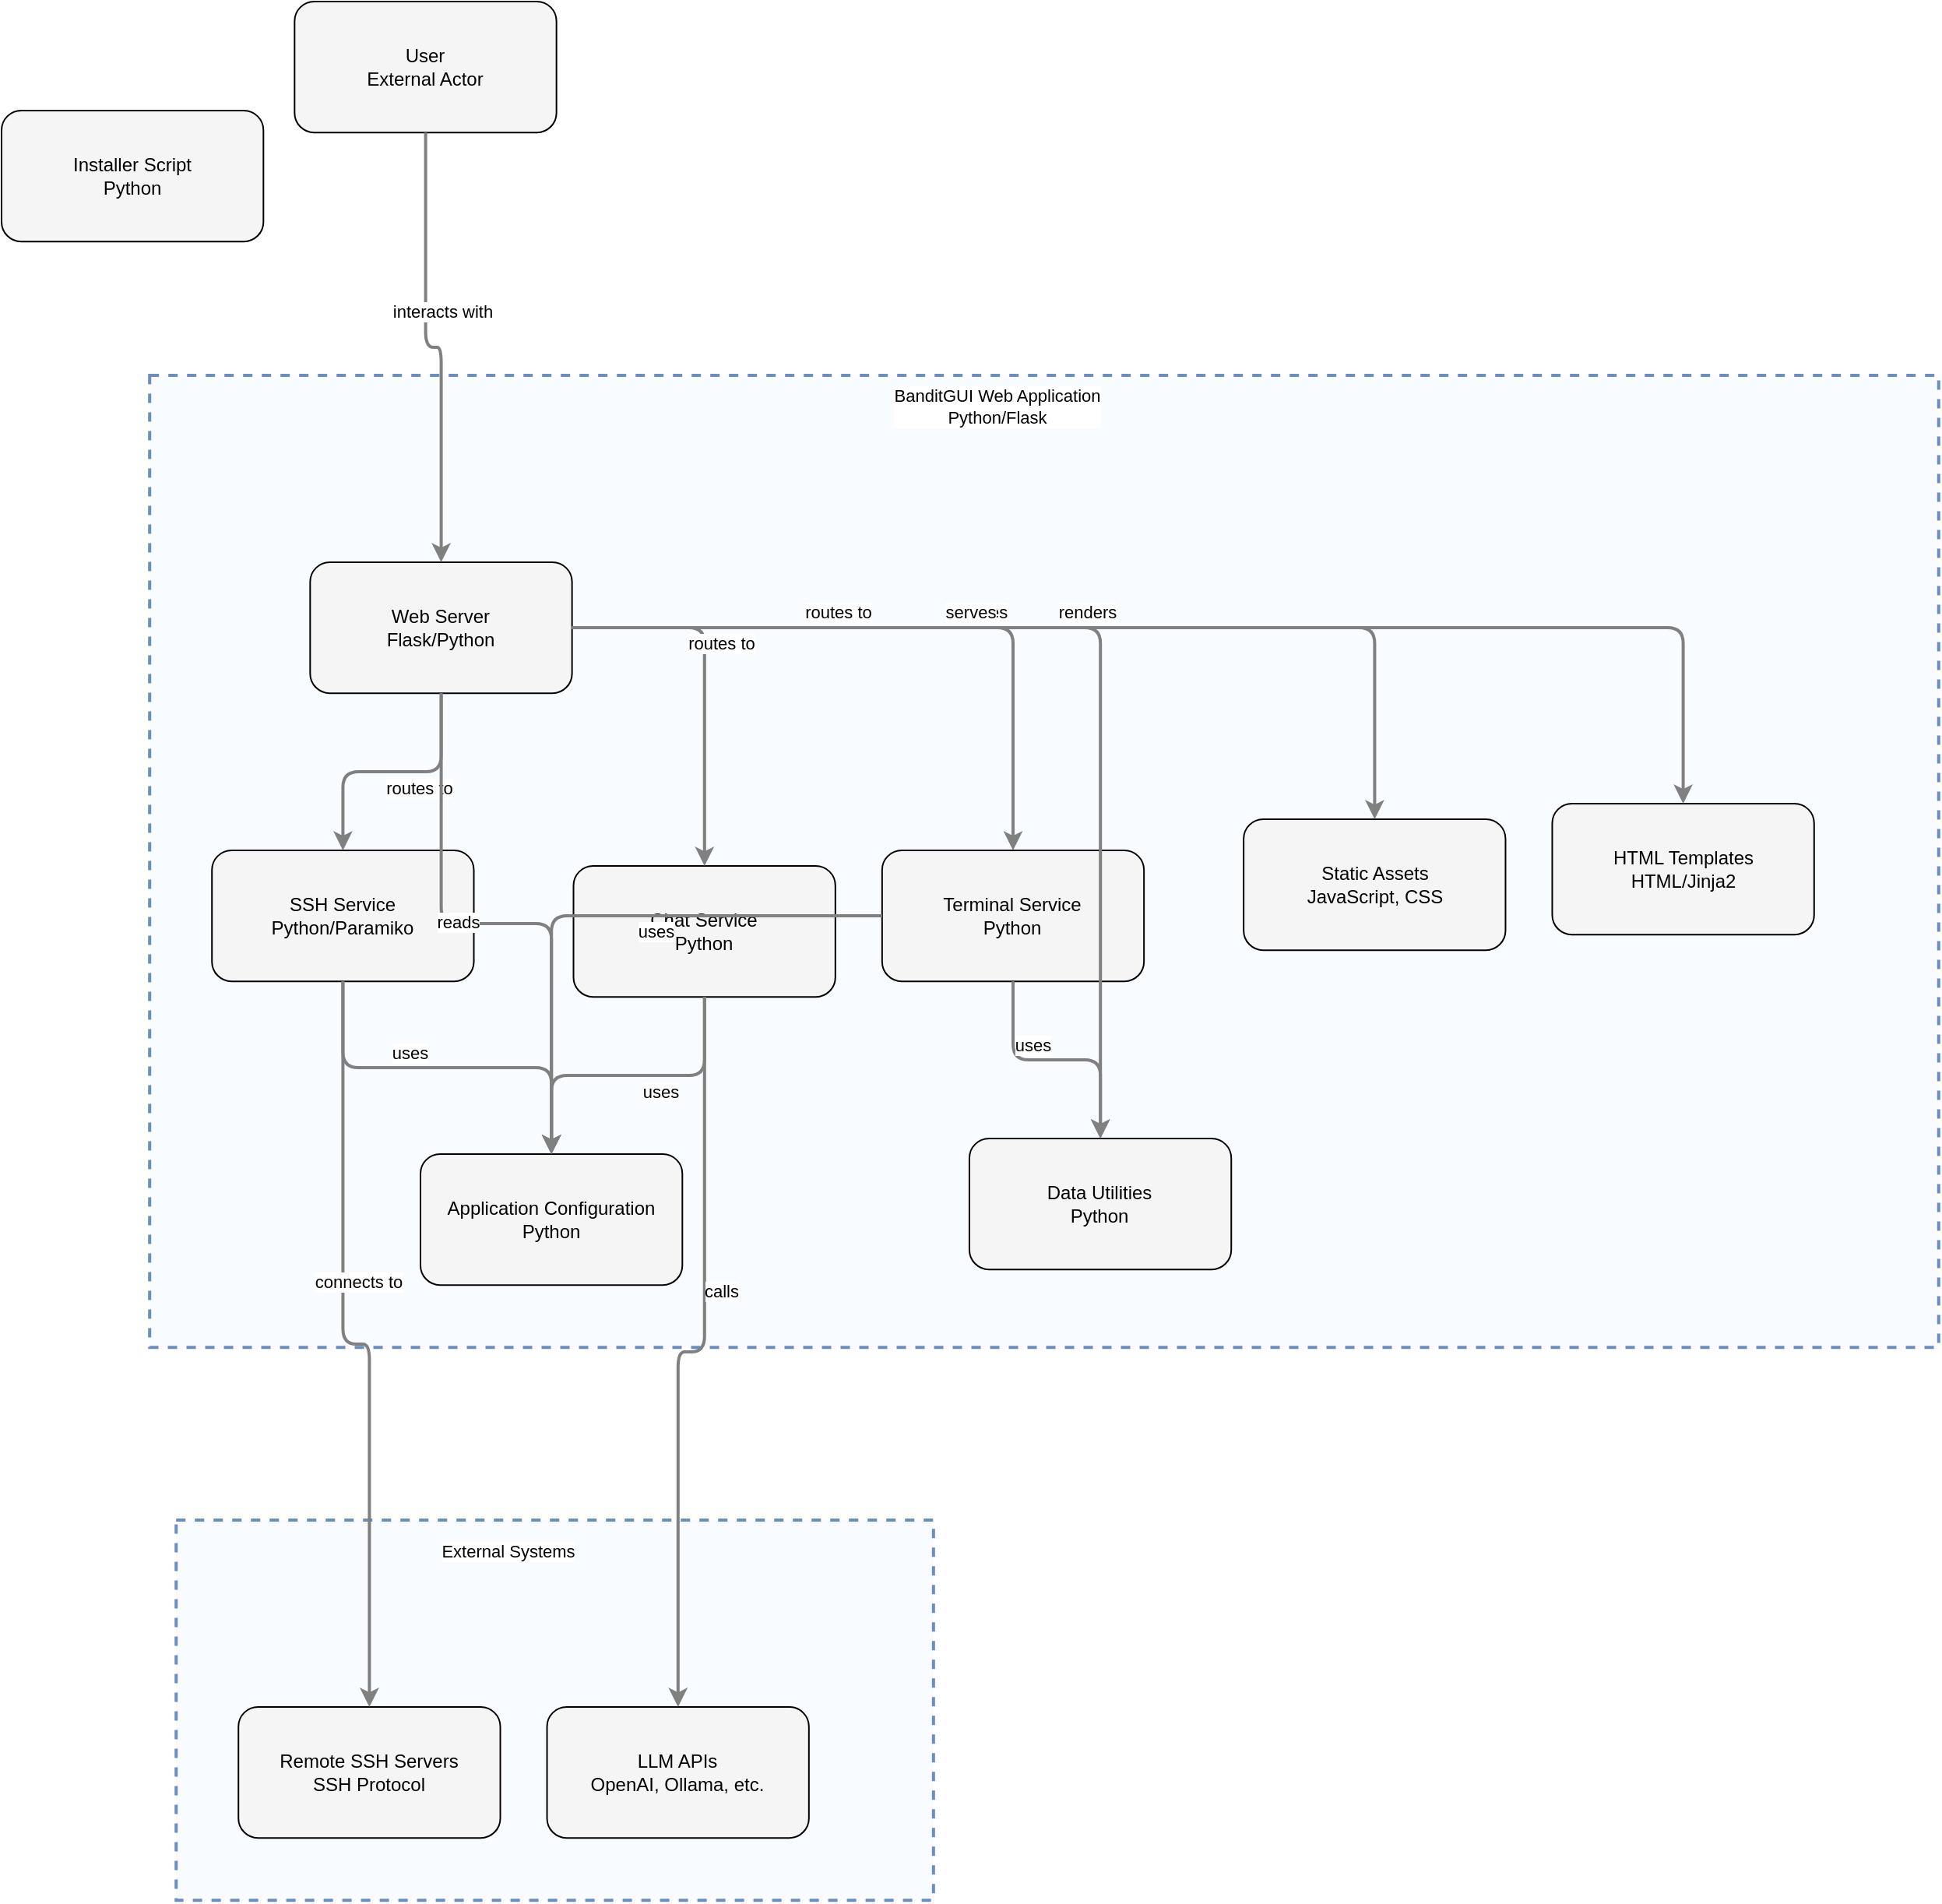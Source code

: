 <?xml version="1.0" encoding="UTF-8"?>
      <mxfile version="14.6.5" type="device">
        <diagram id="codeviz-diagram" name="System Diagram">
          <mxGraphModel dx="1000" dy="1000" grid="1" gridSize="10" guides="1" tooltips="1" connect="1" arrows="1" fold="1" page="1" pageScale="1" pageWidth="1169" pageHeight="827" math="0" shadow="0">
            <root>
              <mxCell id="0"/>
              <mxCell id="1" parent="0"/>
              <mxCell id="5643" value="" style="html=1;whiteSpace=wrap;container=1;fillColor=#dae8fc;strokeColor=#6c8ebf;dashed=1;fillOpacity=20;strokeWidth=2;containerType=none;recursiveResize=0;movable=1;resizable=1;autosize=0;dropTarget=0" vertex="1" parent="1">
                <mxGeometry x="124.099" y="987" width="486.316" height="244.079" as="geometry"/>
              </mxCell>
              <mxCell id="5643_label" value="External Systems" style="edgeLabel;html=1;align=center;verticalAlign=middle;resizable=0;labelBackgroundColor=white;spacing=5" vertex="1" parent="1">
                <mxGeometry x="132.099" y="995" width="410.316" height="24" as="geometry"/>
              </mxCell>
<mxCell id="5644" value="" style="html=1;whiteSpace=wrap;container=1;fillColor=#dae8fc;strokeColor=#6c8ebf;dashed=1;fillOpacity=20;strokeWidth=2;containerType=none;recursiveResize=0;movable=1;resizable=1;autosize=0;dropTarget=0" vertex="1" parent="1">
                <mxGeometry x="107.099" y="252" width="1148.789" height="624.079" as="geometry"/>
              </mxCell>
              <mxCell id="5644_label" value="BanditGUI Web Application&lt;br&gt;Python/Flask" style="edgeLabel;html=1;align=center;verticalAlign=middle;resizable=0;labelBackgroundColor=white;spacing=5" vertex="1" parent="1">
                <mxGeometry x="115.099" y="260" width="1072.789" height="24" as="geometry"/>
              </mxCell>
              <mxCell id="5655" value="User&lt;br&gt;External Actor" style="rounded=1;whiteSpace=wrap;html=1;fillColor=#f5f5f5" vertex="1" parent="1">
                    <mxGeometry x="200.158" y="12" width="168.158" height="84.079" as="geometry"/>
                  </mxCell>
<mxCell id="5656" value="Installer Script&lt;br&gt;Python" style="rounded=1;whiteSpace=wrap;html=1;fillColor=#f5f5f5" vertex="1" parent="1">
                    <mxGeometry x="12" y="82" width="168.158" height="84.079" as="geometry"/>
                  </mxCell>
<mxCell id="5645" value="Web Server&lt;br&gt;Flask/Python" style="rounded=1;whiteSpace=wrap;html=1;fillColor=#f5f5f5" vertex="1" parent="5644">
                    <mxGeometry x="103.059" y="120" width="168.158" height="84.079" as="geometry"/>
                  </mxCell>
<mxCell id="5646" value="Chat Service&lt;br&gt;Python" style="rounded=1;whiteSpace=wrap;html=1;fillColor=#f5f5f5" vertex="1" parent="5644">
                    <mxGeometry x="272.158" y="315" width="168.158" height="84.079" as="geometry"/>
                  </mxCell>
<mxCell id="5647" value="SSH Service&lt;br&gt;Python/Paramiko" style="rounded=1;whiteSpace=wrap;html=1;fillColor=#f5f5f5" vertex="1" parent="5644">
                    <mxGeometry x="40" y="305" width="168.158" height="84.079" as="geometry"/>
                  </mxCell>
<mxCell id="5648" value="Terminal Service&lt;br&gt;Python" style="rounded=1;whiteSpace=wrap;html=1;fillColor=#f5f5f5" vertex="1" parent="5644">
                    <mxGeometry x="470.316" y="305" width="168.158" height="84.079" as="geometry"/>
                  </mxCell>
<mxCell id="5649" value="Application Configuration&lt;br&gt;Python" style="rounded=1;whiteSpace=wrap;html=1;fillColor=#f5f5f5" vertex="1" parent="5644">
                    <mxGeometry x="173.895" y="500" width="168.158" height="84.079" as="geometry"/>
                  </mxCell>
<mxCell id="5650" value="Data Utilities&lt;br&gt;Python" style="rounded=1;whiteSpace=wrap;html=1;fillColor=#f5f5f5" vertex="1" parent="5644">
                    <mxGeometry x="526.368" y="490" width="168.158" height="84.079" as="geometry"/>
                  </mxCell>
<mxCell id="5651" value="Static Assets&lt;br&gt;JavaScript, CSS" style="rounded=1;whiteSpace=wrap;html=1;fillColor=#f5f5f5" vertex="1" parent="5644">
                    <mxGeometry x="702.473" y="285" width="168.158" height="84.079" as="geometry"/>
                  </mxCell>
<mxCell id="5652" value="HTML Templates&lt;br&gt;HTML/Jinja2" style="rounded=1;whiteSpace=wrap;html=1;fillColor=#f5f5f5" vertex="1" parent="5644">
                    <mxGeometry x="900.631" y="275" width="168.158" height="84.079" as="geometry"/>
                  </mxCell>
<mxCell id="5653" value="LLM APIs&lt;br&gt;OpenAI, Ollama, etc." style="rounded=1;whiteSpace=wrap;html=1;fillColor=#f5f5f5" vertex="1" parent="5643">
                    <mxGeometry x="238.158" y="120" width="168.158" height="84.079" as="geometry"/>
                  </mxCell>
<mxCell id="5654" value="Remote SSH Servers&lt;br&gt;SSH Protocol" style="rounded=1;whiteSpace=wrap;html=1;fillColor=#f5f5f5" vertex="1" parent="5643">
                    <mxGeometry x="40" y="120" width="168.158" height="84.079" as="geometry"/>
                  </mxCell>
              <mxCell id="edge-2758" style="edgeStyle=orthogonalEdgeStyle;rounded=1;orthogonalLoop=1;jettySize=auto;html=1;strokeColor=#808080;strokeWidth=2;jumpStyle=arc;jumpSize=10;spacing=15;labelBackgroundColor=white;labelBorderColor=none" edge="1" parent="1" source="5655" target="5645">
                  <mxGeometry relative="1" as="geometry"/>
                </mxCell>
                <mxCell id="edge-2758_label" value="interacts with" style="edgeLabel;html=1;align=center;verticalAlign=middle;resizable=0;points=[];" vertex="1" connectable="0" parent="edge-2758">
                  <mxGeometry x="-0.2" y="10" relative="1" as="geometry">
                    <mxPoint as="offset"/>
                  </mxGeometry>
                </mxCell>
<mxCell id="edge-2749" style="edgeStyle=orthogonalEdgeStyle;rounded=1;orthogonalLoop=1;jettySize=auto;html=1;strokeColor=#808080;strokeWidth=2;jumpStyle=arc;jumpSize=10;spacing=15;labelBackgroundColor=white;labelBorderColor=none" edge="1" parent="1" source="5645" target="5646">
                  <mxGeometry relative="1" as="geometry"/>
                </mxCell>
                <mxCell id="edge-2749_label" value="routes to" style="edgeLabel;html=1;align=center;verticalAlign=middle;resizable=0;points=[];" vertex="1" connectable="0" parent="edge-2749">
                  <mxGeometry x="-0.2" y="10" relative="1" as="geometry">
                    <mxPoint as="offset"/>
                  </mxGeometry>
                </mxCell>
<mxCell id="edge-2750" style="edgeStyle=orthogonalEdgeStyle;rounded=1;orthogonalLoop=1;jettySize=auto;html=1;strokeColor=#808080;strokeWidth=2;jumpStyle=arc;jumpSize=10;spacing=15;labelBackgroundColor=white;labelBorderColor=none" edge="1" parent="1" source="5645" target="5647">
                  <mxGeometry relative="1" as="geometry"/>
                </mxCell>
                <mxCell id="edge-2750_label" value="routes to" style="edgeLabel;html=1;align=center;verticalAlign=middle;resizable=0;points=[];" vertex="1" connectable="0" parent="edge-2750">
                  <mxGeometry x="-0.2" y="10" relative="1" as="geometry">
                    <mxPoint as="offset"/>
                  </mxGeometry>
                </mxCell>
<mxCell id="edge-2751" style="edgeStyle=orthogonalEdgeStyle;rounded=1;orthogonalLoop=1;jettySize=auto;html=1;strokeColor=#808080;strokeWidth=2;jumpStyle=arc;jumpSize=10;spacing=15;labelBackgroundColor=white;labelBorderColor=none" edge="1" parent="1" source="5645" target="5648">
                  <mxGeometry relative="1" as="geometry"/>
                </mxCell>
                <mxCell id="edge-2751_label" value="routes to" style="edgeLabel;html=1;align=center;verticalAlign=middle;resizable=0;points=[];" vertex="1" connectable="0" parent="edge-2751">
                  <mxGeometry x="-0.2" y="10" relative="1" as="geometry">
                    <mxPoint as="offset"/>
                  </mxGeometry>
                </mxCell>
<mxCell id="edge-2753" style="edgeStyle=orthogonalEdgeStyle;rounded=1;orthogonalLoop=1;jettySize=auto;html=1;strokeColor=#808080;strokeWidth=2;jumpStyle=arc;jumpSize=10;spacing=15;labelBackgroundColor=white;labelBorderColor=none" edge="1" parent="1" source="5645" target="5649">
                  <mxGeometry relative="1" as="geometry"/>
                </mxCell>
                <mxCell id="edge-2753_label" value="reads" style="edgeLabel;html=1;align=center;verticalAlign=middle;resizable=0;points=[];" vertex="1" connectable="0" parent="edge-2753">
                  <mxGeometry x="-0.2" y="10" relative="1" as="geometry">
                    <mxPoint as="offset"/>
                  </mxGeometry>
                </mxCell>
<mxCell id="edge-2752" style="edgeStyle=orthogonalEdgeStyle;rounded=1;orthogonalLoop=1;jettySize=auto;html=1;strokeColor=#808080;strokeWidth=2;jumpStyle=arc;jumpSize=10;spacing=15;labelBackgroundColor=white;labelBorderColor=none" edge="1" parent="1" source="5645" target="5650">
                  <mxGeometry relative="1" as="geometry"/>
                </mxCell>
                <mxCell id="edge-2752_label" value="uses" style="edgeLabel;html=1;align=center;verticalAlign=middle;resizable=0;points=[];" vertex="1" connectable="0" parent="edge-2752">
                  <mxGeometry x="-0.2" y="10" relative="1" as="geometry">
                    <mxPoint as="offset"/>
                  </mxGeometry>
                </mxCell>
<mxCell id="edge-2747" style="edgeStyle=orthogonalEdgeStyle;rounded=1;orthogonalLoop=1;jettySize=auto;html=1;strokeColor=#808080;strokeWidth=2;jumpStyle=arc;jumpSize=10;spacing=15;labelBackgroundColor=white;labelBorderColor=none" edge="1" parent="1" source="5645" target="5651">
                  <mxGeometry relative="1" as="geometry"/>
                </mxCell>
                <mxCell id="edge-2747_label" value="serves" style="edgeLabel;html=1;align=center;verticalAlign=middle;resizable=0;points=[];" vertex="1" connectable="0" parent="edge-2747">
                  <mxGeometry x="-0.2" y="10" relative="1" as="geometry">
                    <mxPoint as="offset"/>
                  </mxGeometry>
                </mxCell>
<mxCell id="edge-2748" style="edgeStyle=orthogonalEdgeStyle;rounded=1;orthogonalLoop=1;jettySize=auto;html=1;strokeColor=#808080;strokeWidth=2;jumpStyle=arc;jumpSize=10;spacing=15;labelBackgroundColor=white;labelBorderColor=none" edge="1" parent="1" source="5645" target="5652">
                  <mxGeometry relative="1" as="geometry"/>
                </mxCell>
                <mxCell id="edge-2748_label" value="renders" style="edgeLabel;html=1;align=center;verticalAlign=middle;resizable=0;points=[];" vertex="1" connectable="0" parent="edge-2748">
                  <mxGeometry x="-0.2" y="10" relative="1" as="geometry">
                    <mxPoint as="offset"/>
                  </mxGeometry>
                </mxCell>
<mxCell id="edge-2754" style="edgeStyle=orthogonalEdgeStyle;rounded=1;orthogonalLoop=1;jettySize=auto;html=1;strokeColor=#808080;strokeWidth=2;jumpStyle=arc;jumpSize=10;spacing=15;labelBackgroundColor=white;labelBorderColor=none" edge="1" parent="1" source="5646" target="5649">
                  <mxGeometry relative="1" as="geometry"/>
                </mxCell>
                <mxCell id="edge-2754_label" value="uses" style="edgeLabel;html=1;align=center;verticalAlign=middle;resizable=0;points=[];" vertex="1" connectable="0" parent="edge-2754">
                  <mxGeometry x="-0.2" y="10" relative="1" as="geometry">
                    <mxPoint as="offset"/>
                  </mxGeometry>
                </mxCell>
<mxCell id="edge-2759" style="edgeStyle=orthogonalEdgeStyle;rounded=1;orthogonalLoop=1;jettySize=auto;html=1;strokeColor=#808080;strokeWidth=2;jumpStyle=arc;jumpSize=10;spacing=15;labelBackgroundColor=white;labelBorderColor=none" edge="1" parent="1" source="5646" target="5653">
                  <mxGeometry relative="1" as="geometry"/>
                </mxCell>
                <mxCell id="edge-2759_label" value="calls" style="edgeLabel;html=1;align=center;verticalAlign=middle;resizable=0;points=[];" vertex="1" connectable="0" parent="edge-2759">
                  <mxGeometry x="-0.2" y="10" relative="1" as="geometry">
                    <mxPoint as="offset"/>
                  </mxGeometry>
                </mxCell>
<mxCell id="edge-2755" style="edgeStyle=orthogonalEdgeStyle;rounded=1;orthogonalLoop=1;jettySize=auto;html=1;strokeColor=#808080;strokeWidth=2;jumpStyle=arc;jumpSize=10;spacing=15;labelBackgroundColor=white;labelBorderColor=none" edge="1" parent="1" source="5647" target="5649">
                  <mxGeometry relative="1" as="geometry"/>
                </mxCell>
                <mxCell id="edge-2755_label" value="uses" style="edgeLabel;html=1;align=center;verticalAlign=middle;resizable=0;points=[];" vertex="1" connectable="0" parent="edge-2755">
                  <mxGeometry x="-0.2" y="10" relative="1" as="geometry">
                    <mxPoint as="offset"/>
                  </mxGeometry>
                </mxCell>
<mxCell id="edge-2760" style="edgeStyle=orthogonalEdgeStyle;rounded=1;orthogonalLoop=1;jettySize=auto;html=1;strokeColor=#808080;strokeWidth=2;jumpStyle=arc;jumpSize=10;spacing=15;labelBackgroundColor=white;labelBorderColor=none" edge="1" parent="1" source="5647" target="5654">
                  <mxGeometry relative="1" as="geometry"/>
                </mxCell>
                <mxCell id="edge-2760_label" value="connects to" style="edgeLabel;html=1;align=center;verticalAlign=middle;resizable=0;points=[];" vertex="1" connectable="0" parent="edge-2760">
                  <mxGeometry x="-0.2" y="10" relative="1" as="geometry">
                    <mxPoint as="offset"/>
                  </mxGeometry>
                </mxCell>
<mxCell id="edge-2756" style="edgeStyle=orthogonalEdgeStyle;rounded=1;orthogonalLoop=1;jettySize=auto;html=1;strokeColor=#808080;strokeWidth=2;jumpStyle=arc;jumpSize=10;spacing=15;labelBackgroundColor=white;labelBorderColor=none" edge="1" parent="1" source="5648" target="5649">
                  <mxGeometry relative="1" as="geometry"/>
                </mxCell>
                <mxCell id="edge-2756_label" value="uses" style="edgeLabel;html=1;align=center;verticalAlign=middle;resizable=0;points=[];" vertex="1" connectable="0" parent="edge-2756">
                  <mxGeometry x="-0.2" y="10" relative="1" as="geometry">
                    <mxPoint as="offset"/>
                  </mxGeometry>
                </mxCell>
<mxCell id="edge-2757" style="edgeStyle=orthogonalEdgeStyle;rounded=1;orthogonalLoop=1;jettySize=auto;html=1;strokeColor=#808080;strokeWidth=2;jumpStyle=arc;jumpSize=10;spacing=15;labelBackgroundColor=white;labelBorderColor=none" edge="1" parent="1" source="5648" target="5650">
                  <mxGeometry relative="1" as="geometry"/>
                </mxCell>
                <mxCell id="edge-2757_label" value="uses" style="edgeLabel;html=1;align=center;verticalAlign=middle;resizable=0;points=[];" vertex="1" connectable="0" parent="edge-2757">
                  <mxGeometry x="-0.2" y="10" relative="1" as="geometry">
                    <mxPoint as="offset"/>
                  </mxGeometry>
                </mxCell>
            </root>
          </mxGraphModel>
        </diagram>
      </mxfile>